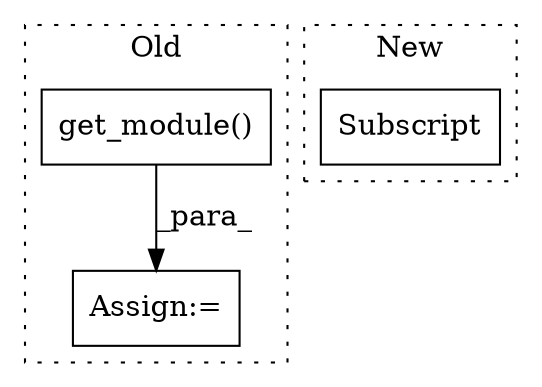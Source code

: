 digraph G {
subgraph cluster0 {
1 [label="get_module()" a="75" s="23730" l="15" shape="box"];
3 [label="Assign:=" a="68" s="23726" l="3" shape="box"];
label = "Old";
style="dotted";
}
subgraph cluster1 {
2 [label="Subscript" a="63" s="23789,0" l="12,0" shape="box"];
label = "New";
style="dotted";
}
1 -> 3 [label="_para_"];
}
